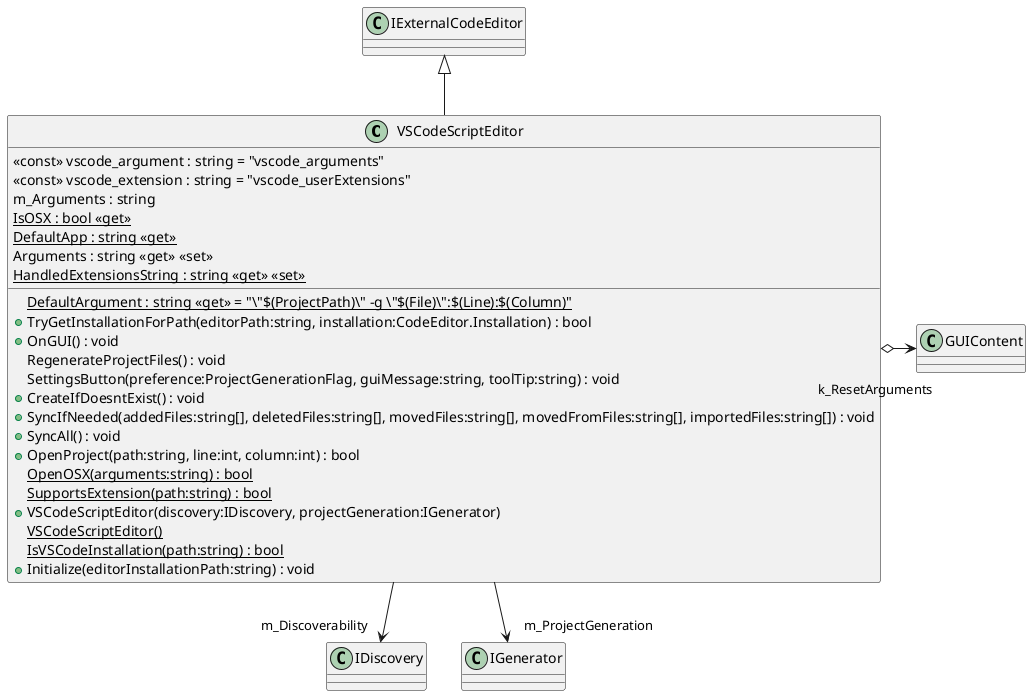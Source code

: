 @startuml
class VSCodeScriptEditor {
    <<const>> vscode_argument : string = "vscode_arguments"
    <<const>> vscode_extension : string = "vscode_userExtensions"
    m_Arguments : string
    {static} IsOSX : bool <<get>>
    {static} DefaultApp : string <<get>>
    {static} DefaultArgument : string <<get>> = "\"$(ProjectPath)\" -g \"$(File)\":$(Line):$(Column)"
    Arguments : string <<get>> <<set>>
    {static} HandledExtensionsString : string <<get>> <<set>>
    + TryGetInstallationForPath(editorPath:string, installation:CodeEditor.Installation) : bool
    + OnGUI() : void
    RegenerateProjectFiles() : void
    SettingsButton(preference:ProjectGenerationFlag, guiMessage:string, toolTip:string) : void
    + CreateIfDoesntExist() : void
    + SyncIfNeeded(addedFiles:string[], deletedFiles:string[], movedFiles:string[], movedFromFiles:string[], importedFiles:string[]) : void
    + SyncAll() : void
    + OpenProject(path:string, line:int, column:int) : bool
    {static} OpenOSX(arguments:string) : bool
    {static} SupportsExtension(path:string) : bool
    + VSCodeScriptEditor(discovery:IDiscovery, projectGeneration:IGenerator)
    {static} VSCodeScriptEditor()
    {static} IsVSCodeInstallation(path:string) : bool
    + Initialize(editorInstallationPath:string) : void
}
IExternalCodeEditor <|-- VSCodeScriptEditor
VSCodeScriptEditor o-> "k_ResetArguments" GUIContent
VSCodeScriptEditor --> "m_Discoverability" IDiscovery
VSCodeScriptEditor --> "m_ProjectGeneration" IGenerator
@enduml
